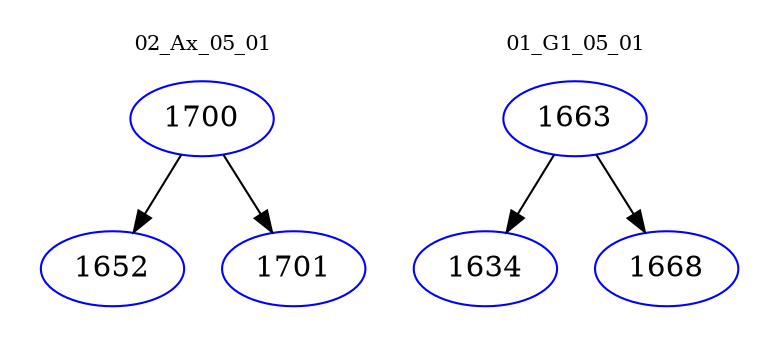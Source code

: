 digraph{
subgraph cluster_0 {
color = white
label = "02_Ax_05_01";
fontsize=10;
T0_1700 [label="1700", color="blue"]
T0_1700 -> T0_1652 [color="black"]
T0_1652 [label="1652", color="blue"]
T0_1700 -> T0_1701 [color="black"]
T0_1701 [label="1701", color="blue"]
}
subgraph cluster_1 {
color = white
label = "01_G1_05_01";
fontsize=10;
T1_1663 [label="1663", color="blue"]
T1_1663 -> T1_1634 [color="black"]
T1_1634 [label="1634", color="blue"]
T1_1663 -> T1_1668 [color="black"]
T1_1668 [label="1668", color="blue"]
}
}
